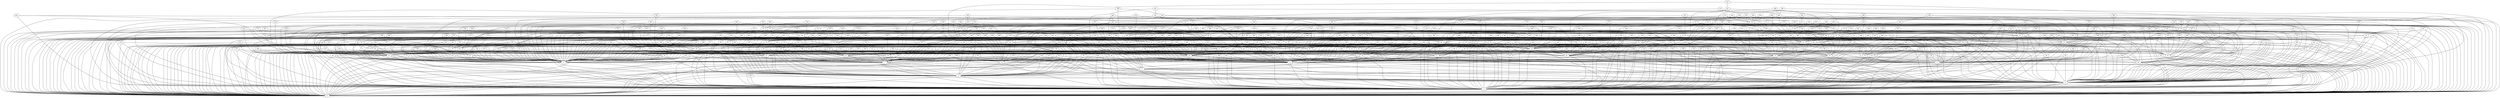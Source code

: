 /* Created by igraph 0.7.0 */
graph {
  0;
  1;
  2;
  3;
  4;
  5;
  6;
  7;
  8;
  9;
  10;
  11;
  12;
  13;
  14;
  15;
  16;
  17;
  18;
  19;
  20;
  21;
  22;
  23;
  24;
  25;
  26;
  27;
  28;
  29;
  30;
  31;
  32;
  33;
  34;
  35;
  36;
  37;
  38;
  39;
  40;
  41;
  42;
  43;
  44;
  45;
  46;
  47;
  48;
  49;
  50;
  51;
  52;
  53;
  54;
  55;
  56;
  57;
  58;
  59;
  60;
  61;
  62;
  63;
  64;
  65;
  66;
  67;
  68;
  69;
  70;
  71;
  72;
  73;
  74;
  75;
  76;
  77;
  78;
  79;
  80;
  81;
  82;
  83;
  84;
  85;
  86;
  87;
  88;
  89;
  90;
  91;
  92;
  93;
  94;
  95;
  96;
  97;
  98;
  99;
  100;
  101;
  102;
  103;
  104;
  105;
  106;
  107;
  108;
  109;
  110;
  111;
  112;
  113;
  114;
  115;
  116;
  117;
  118;
  119;
  120;
  121;
  122;
  123;
  124;
  125;
  126;
  127;
  128;
  129;
  130;
  131;
  132;
  133;
  134;
  135;
  136;
  137;
  138;
  139;
  140;
  141;
  142;
  143;
  144;
  145;
  146;
  147;
  148;
  149;
  150;
  151;
  152;
  153;
  154;
  155;
  156;
  157;
  158;
  159;
  160;
  161;
  162;
  163;
  164;
  165;
  166;
  167;
  168;
  169;
  170;
  171;
  172;
  173;
  174;
  175;
  176;
  177;
  178;
  179;
  180;
  181;
  182;
  183;
  184;
  185;
  186;
  187;
  188;
  189;
  190;
  191;
  192;
  193;
  194;
  195;
  196;
  197;
  198;
  199;
  200;
  201;
  202;
  203;
  204;
  205;
  206;
  207;
  208;
  209;
  210;
  211;
  212;
  213;
  214;
  215;
  216;
  217;
  218;
  219;
  220;
  221;
  222;
  223;
  224;
  225;
  226;
  227;
  228;
  229;
  230;
  231;
  232;
  233;
  234;
  235;
  236;
  237;
  238;
  239;
  240;
  241;
  242;
  243;
  244;
  245;
  246;
  247;
  248;
  249;
  250;
  251;
  252;
  253;
  254;
  255;
  256;
  257;
  258;
  259;
  260;
  261;
  262;
  263;
  264;
  265;
  266;
  267;
  268;
  269;
  270;
  271;
  272;
  273;
  274;
  275;
  276;
  277;
  278;
  279;
  280;
  281;
  282;
  283;
  284;
  285;
  286;
  287;
  288;
  289;
  290;
  291;
  292;
  293;
  294;
  295;
  296;
  297;
  298;
  299;
  300;
  301;
  302;
  303;
  304;
  305;
  306;
  307;
  308;
  309;
  310;
  311;
  312;
  313;
  314;
  315;
  316;
  317;
  318;
  319;
  320;
  321;
  322;
  323;
  324;
  325;
  326;
  327;
  328;
  329;
  330;
  331;
  332;
  333;
  334;
  335;
  336;
  337;
  338;
  339;
  340;
  341;
  342;
  343;
  344;
  345;
  346;
  347;
  348;
  349;
  350;
  351;
  352;
  353;
  354;
  355;
  356;
  357;
  358;
  359;
  360;
  361;
  362;
  363;
  364;
  365;
  366;
  367;
  368;
  369;
  370;
  371;
  372;
  373;
  374;
  375;
  376;
  377;
  378;
  379;
  380;
  381;
  382;
  383;
  384;
  385;
  386;
  387;
  388;
  389;
  390;
  391;
  392;
  393;
  394;
  395;
  396;
  397;
  398;
  399;
  400;
  401;
  402;
  403;
  404;
  405;
  406;
  407;
  408;
  409;
  410;
  411;
  412;
  413;
  414;
  415;
  416;
  417;
  418;
  419;
  420;
  421;
  422;
  423;
  424;
  425;
  426;
  427;
  428;
  429;
  430;
  431;
  432;
  433;
  434;
  435;
  436;
  437;
  438;
  439;
  440;
  441;
  442;
  443;
  444;
  445;
  446;
  447;
  448;
  449;
  450;
  451;
  452;
  453;
  454;
  455;
  456;
  457;
  458;
  459;
  460;
  461;
  462;
  463;
  464;
  465;
  466;
  467;
  468;
  469;
  470;
  471;
  472;
  473;
  474;
  475;
  476;
  477;
  478;
  479;
  480;
  481;
  482;
  483;
  484;
  485;
  486;
  487;
  488;
  489;
  490;
  491;
  492;
  493;
  494;
  495;
  496;
  497;
  498;
  499;

  1 -- 0;
  2 -- 0;
  3 -- 0;
  4 -- 0;
  6 -- 0;
  7 -- 0;
  8 -- 0;
  9 -- 0;
  12 -- 0;
  13 -- 0;
  14 -- 0;
  15 -- 0;
  16 -- 0;
  18 -- 0;
  20 -- 0;
  21 -- 0;
  24 -- 0;
  25 -- 0;
  28 -- 0;
  35 -- 0;
  38 -- 0;
  39 -- 0;
  40 -- 0;
  42 -- 0;
  46 -- 0;
  49 -- 0;
  51 -- 0;
  53 -- 0;
  54 -- 0;
  60 -- 0;
  67 -- 0;
  71 -- 0;
  73 -- 0;
  77 -- 0;
  81 -- 0;
  89 -- 0;
  90 -- 0;
  93 -- 0;
  94 -- 0;
  95 -- 0;
  96 -- 0;
  97 -- 0;
  99 -- 0;
  101 -- 0;
  102 -- 0;
  108 -- 0;
  109 -- 0;
  110 -- 0;
  112 -- 0;
  113 -- 0;
  114 -- 0;
  121 -- 0;
  124 -- 0;
  130 -- 0;
  132 -- 0;
  133 -- 0;
  139 -- 0;
  148 -- 0;
  149 -- 0;
  150 -- 0;
  151 -- 0;
  153 -- 0;
  155 -- 0;
  156 -- 0;
  159 -- 0;
  160 -- 0;
  165 -- 0;
  168 -- 0;
  169 -- 0;
  171 -- 0;
  177 -- 0;
  180 -- 0;
  182 -- 0;
  186 -- 0;
  188 -- 0;
  196 -- 0;
  199 -- 0;
  200 -- 0;
  202 -- 0;
  207 -- 0;
  220 -- 0;
  225 -- 0;
  226 -- 0;
  237 -- 0;
  238 -- 0;
  242 -- 0;
  247 -- 0;
  249 -- 0;
  252 -- 0;
  260 -- 0;
  262 -- 0;
  266 -- 0;
  270 -- 0;
  271 -- 0;
  272 -- 0;
  275 -- 0;
  279 -- 0;
  282 -- 0;
  283 -- 0;
  291 -- 0;
  297 -- 0;
  298 -- 0;
  299 -- 0;
  302 -- 0;
  308 -- 0;
  309 -- 0;
  310 -- 0;
  311 -- 0;
  314 -- 0;
  323 -- 0;
  326 -- 0;
  329 -- 0;
  330 -- 0;
  340 -- 0;
  342 -- 0;
  348 -- 0;
  350 -- 0;
  352 -- 0;
  360 -- 0;
  363 -- 0;
  364 -- 0;
  374 -- 0;
  377 -- 0;
  378 -- 0;
  380 -- 0;
  387 -- 0;
  394 -- 0;
  395 -- 0;
  401 -- 0;
  402 -- 0;
  403 -- 0;
  408 -- 0;
  410 -- 0;
  412 -- 0;
  413 -- 0;
  428 -- 0;
  429 -- 0;
  434 -- 0;
  435 -- 0;
  436 -- 0;
  439 -- 0;
  440 -- 0;
  448 -- 0;
  452 -- 0;
  454 -- 0;
  456 -- 0;
  470 -- 0;
  472 -- 0;
  474 -- 0;
  475 -- 0;
  493 -- 0;
  495 -- 0;
  498 -- 0;
  2 -- 1;
  3 -- 1;
  4 -- 1;
  5 -- 1;
  6 -- 1;
  8 -- 1;
  9 -- 1;
  10 -- 1;
  11 -- 1;
  12 -- 1;
  13 -- 1;
  14 -- 1;
  15 -- 1;
  16 -- 1;
  20 -- 1;
  21 -- 1;
  23 -- 1;
  24 -- 1;
  27 -- 1;
  28 -- 1;
  30 -- 1;
  32 -- 1;
  33 -- 1;
  34 -- 1;
  37 -- 1;
  39 -- 1;
  41 -- 1;
  45 -- 1;
  49 -- 1;
  50 -- 1;
  51 -- 1;
  52 -- 1;
  53 -- 1;
  54 -- 1;
  58 -- 1;
  62 -- 1;
  63 -- 1;
  64 -- 1;
  70 -- 1;
  76 -- 1;
  78 -- 1;
  83 -- 1;
  84 -- 1;
  86 -- 1;
  87 -- 1;
  90 -- 1;
  93 -- 1;
  95 -- 1;
  98 -- 1;
  106 -- 1;
  110 -- 1;
  115 -- 1;
  118 -- 1;
  121 -- 1;
  131 -- 1;
  132 -- 1;
  134 -- 1;
  135 -- 1;
  140 -- 1;
  146 -- 1;
  155 -- 1;
  157 -- 1;
  162 -- 1;
  168 -- 1;
  170 -- 1;
  178 -- 1;
  187 -- 1;
  189 -- 1;
  190 -- 1;
  193 -- 1;
  203 -- 1;
  207 -- 1;
  209 -- 1;
  210 -- 1;
  212 -- 1;
  222 -- 1;
  230 -- 1;
  235 -- 1;
  239 -- 1;
  241 -- 1;
  242 -- 1;
  243 -- 1;
  244 -- 1;
  246 -- 1;
  247 -- 1;
  253 -- 1;
  255 -- 1;
  261 -- 1;
  268 -- 1;
  273 -- 1;
  276 -- 1;
  281 -- 1;
  282 -- 1;
  286 -- 1;
  287 -- 1;
  289 -- 1;
  290 -- 1;
  295 -- 1;
  315 -- 1;
  316 -- 1;
  325 -- 1;
  328 -- 1;
  336 -- 1;
  338 -- 1;
  344 -- 1;
  349 -- 1;
  351 -- 1;
  358 -- 1;
  362 -- 1;
  368 -- 1;
  370 -- 1;
  372 -- 1;
  373 -- 1;
  377 -- 1;
  385 -- 1;
  386 -- 1;
  392 -- 1;
  400 -- 1;
  401 -- 1;
  406 -- 1;
  407 -- 1;
  420 -- 1;
  422 -- 1;
  426 -- 1;
  437 -- 1;
  443 -- 1;
  445 -- 1;
  453 -- 1;
  455 -- 1;
  459 -- 1;
  463 -- 1;
  465 -- 1;
  468 -- 1;
  481 -- 1;
  487 -- 1;
  491 -- 1;
  3 -- 2;
  4 -- 2;
  5 -- 2;
  7 -- 2;
  10 -- 2;
  11 -- 2;
  15 -- 2;
  18 -- 2;
  19 -- 2;
  22 -- 2;
  26 -- 2;
  28 -- 2;
  29 -- 2;
  30 -- 2;
  31 -- 2;
  37 -- 2;
  43 -- 2;
  44 -- 2;
  45 -- 2;
  47 -- 2;
  50 -- 2;
  52 -- 2;
  57 -- 2;
  71 -- 2;
  72 -- 2;
  77 -- 2;
  78 -- 2;
  90 -- 2;
  92 -- 2;
  103 -- 2;
  105 -- 2;
  108 -- 2;
  109 -- 2;
  114 -- 2;
  117 -- 2;
  123 -- 2;
  126 -- 2;
  131 -- 2;
  136 -- 2;
  141 -- 2;
  143 -- 2;
  147 -- 2;
  153 -- 2;
  156 -- 2;
  158 -- 2;
  159 -- 2;
  174 -- 2;
  185 -- 2;
  186 -- 2;
  192 -- 2;
  196 -- 2;
  207 -- 2;
  209 -- 2;
  211 -- 2;
  217 -- 2;
  218 -- 2;
  244 -- 2;
  256 -- 2;
  258 -- 2;
  264 -- 2;
  265 -- 2;
  270 -- 2;
  274 -- 2;
  288 -- 2;
  292 -- 2;
  299 -- 2;
  301 -- 2;
  306 -- 2;
  315 -- 2;
  317 -- 2;
  341 -- 2;
  344 -- 2;
  345 -- 2;
  362 -- 2;
  364 -- 2;
  366 -- 2;
  367 -- 2;
  371 -- 2;
  375 -- 2;
  376 -- 2;
  384 -- 2;
  399 -- 2;
  400 -- 2;
  405 -- 2;
  414 -- 2;
  417 -- 2;
  422 -- 2;
  431 -- 2;
  436 -- 2;
  447 -- 2;
  449 -- 2;
  451 -- 2;
  456 -- 2;
  458 -- 2;
  459 -- 2;
  468 -- 2;
  471 -- 2;
  477 -- 2;
  488 -- 2;
  494 -- 2;
  499 -- 2;
  12 -- 3;
  17 -- 3;
  25 -- 3;
  27 -- 3;
  36 -- 3;
  41 -- 3;
  59 -- 3;
  60 -- 3;
  62 -- 3;
  63 -- 3;
  68 -- 3;
  85 -- 3;
  88 -- 3;
  97 -- 3;
  116 -- 3;
  119 -- 3;
  133 -- 3;
  161 -- 3;
  163 -- 3;
  175 -- 3;
  194 -- 3;
  216 -- 3;
  223 -- 3;
  265 -- 3;
  280 -- 3;
  331 -- 3;
  345 -- 3;
  350 -- 3;
  351 -- 3;
  366 -- 3;
  373 -- 3;
  399 -- 3;
  402 -- 3;
  412 -- 3;
  418 -- 3;
  486 -- 3;
  496 -- 3;
  5 -- 4;
  7 -- 4;
  8 -- 4;
  14 -- 4;
  22 -- 4;
  31 -- 4;
  34 -- 4;
  42 -- 4;
  60 -- 4;
  69 -- 4;
  82 -- 4;
  100 -- 4;
  107 -- 4;
  115 -- 4;
  123 -- 4;
  129 -- 4;
  139 -- 4;
  173 -- 4;
  180 -- 4;
  201 -- 4;
  217 -- 4;
  228 -- 4;
  229 -- 4;
  241 -- 4;
  254 -- 4;
  291 -- 4;
  294 -- 4;
  306 -- 4;
  307 -- 4;
  343 -- 4;
  376 -- 4;
  382 -- 4;
  390 -- 4;
  397 -- 4;
  404 -- 4;
  406 -- 4;
  482 -- 4;
  485 -- 4;
  6 -- 5;
  9 -- 5;
  63 -- 5;
  86 -- 5;
  152 -- 5;
  194 -- 5;
  223 -- 5;
  277 -- 5;
  298 -- 5;
  365 -- 5;
  425 -- 5;
  455 -- 5;
  10 -- 6;
  13 -- 6;
  17 -- 6;
  21 -- 6;
  26 -- 6;
  27 -- 6;
  29 -- 6;
  31 -- 6;
  36 -- 6;
  37 -- 6;
  39 -- 6;
  44 -- 6;
  47 -- 6;
  48 -- 6;
  50 -- 6;
  55 -- 6;
  62 -- 6;
  64 -- 6;
  65 -- 6;
  67 -- 6;
  73 -- 6;
  74 -- 6;
  80 -- 6;
  93 -- 6;
  96 -- 6;
  113 -- 6;
  116 -- 6;
  118 -- 6;
  119 -- 6;
  125 -- 6;
  149 -- 6;
  151 -- 6;
  154 -- 6;
  160 -- 6;
  167 -- 6;
  169 -- 6;
  182 -- 6;
  183 -- 6;
  199 -- 6;
  205 -- 6;
  219 -- 6;
  222 -- 6;
  225 -- 6;
  226 -- 6;
  228 -- 6;
  229 -- 6;
  232 -- 6;
  236 -- 6;
  243 -- 6;
  248 -- 6;
  251 -- 6;
  257 -- 6;
  262 -- 6;
  263 -- 6;
  267 -- 6;
  273 -- 6;
  285 -- 6;
  289 -- 6;
  293 -- 6;
  313 -- 6;
  317 -- 6;
  319 -- 6;
  322 -- 6;
  326 -- 6;
  330 -- 6;
  333 -- 6;
  334 -- 6;
  339 -- 6;
  356 -- 6;
  361 -- 6;
  374 -- 6;
  383 -- 6;
  389 -- 6;
  393 -- 6;
  395 -- 6;
  415 -- 6;
  416 -- 6;
  424 -- 6;
  426 -- 6;
  432 -- 6;
  433 -- 6;
  437 -- 6;
  444 -- 6;
  448 -- 6;
  449 -- 6;
  460 -- 6;
  461 -- 6;
  462 -- 6;
  474 -- 6;
  478 -- 6;
  479 -- 6;
  486 -- 6;
  497 -- 6;
  498 -- 6;
  18 -- 7;
  22 -- 7;
  24 -- 7;
  32 -- 7;
  40 -- 7;
  46 -- 7;
  49 -- 7;
  56 -- 7;
  58 -- 7;
  59 -- 7;
  61 -- 7;
  66 -- 7;
  71 -- 7;
  72 -- 7;
  76 -- 7;
  82 -- 7;
  83 -- 7;
  92 -- 7;
  110 -- 7;
  135 -- 7;
  146 -- 7;
  151 -- 7;
  154 -- 7;
  191 -- 7;
  193 -- 7;
  197 -- 7;
  244 -- 7;
  254 -- 7;
  268 -- 7;
  275 -- 7;
  281 -- 7;
  292 -- 7;
  298 -- 7;
  299 -- 7;
  385 -- 7;
  437 -- 7;
  496 -- 7;
  405 -- 8;
  11 -- 9;
  19 -- 9;
  20 -- 9;
  23 -- 9;
  25 -- 9;
  34 -- 9;
  47 -- 9;
  54 -- 9;
  55 -- 9;
  61 -- 9;
  68 -- 9;
  75 -- 9;
  84 -- 9;
  85 -- 9;
  87 -- 9;
  98 -- 9;
  100 -- 9;
  103 -- 9;
  122 -- 9;
  157 -- 9;
  162 -- 9;
  163 -- 9;
  174 -- 9;
  177 -- 9;
  189 -- 9;
  202 -- 9;
  208 -- 9;
  210 -- 9;
  231 -- 9;
  240 -- 9;
  253 -- 9;
  254 -- 9;
  255 -- 9;
  277 -- 9;
  280 -- 9;
  284 -- 9;
  287 -- 9;
  296 -- 9;
  297 -- 9;
  300 -- 9;
  333 -- 9;
  357 -- 9;
  371 -- 9;
  384 -- 9;
  385 -- 9;
  423 -- 9;
  447 -- 9;
  472 -- 9;
  474 -- 9;
  475 -- 9;
  487 -- 9;
  489 -- 9;
  492 -- 9;
  493 -- 9;
  494 -- 9;
  85 -- 10;
  99 -- 10;
  129 -- 10;
  145 -- 10;
  232 -- 10;
  271 -- 10;
  316 -- 10;
  337 -- 10;
  402 -- 10;
  425 -- 10;
  451 -- 10;
  19 -- 11;
  29 -- 11;
  56 -- 11;
  98 -- 11;
  102 -- 11;
  138 -- 11;
  203 -- 11;
  268 -- 11;
  316 -- 11;
  317 -- 11;
  450 -- 11;
  469 -- 11;
  478 -- 11;
  58 -- 12;
  16 -- 13;
  38 -- 13;
  48 -- 13;
  66 -- 13;
  82 -- 13;
  107 -- 13;
  120 -- 13;
  128 -- 13;
  145 -- 13;
  209 -- 13;
  237 -- 13;
  267 -- 13;
  318 -- 13;
  355 -- 13;
  363 -- 13;
  394 -- 13;
  403 -- 13;
  415 -- 13;
  453 -- 13;
  459 -- 13;
  484 -- 13;
  30 -- 14;
  44 -- 14;
  45 -- 14;
  65 -- 14;
  122 -- 14;
  123 -- 14;
  172 -- 14;
  213 -- 14;
  234 -- 14;
  240 -- 14;
  252 -- 14;
  255 -- 14;
  266 -- 14;
  276 -- 14;
  333 -- 14;
  334 -- 14;
  343 -- 14;
  388 -- 14;
  404 -- 14;
  427 -- 14;
  104 -- 15;
  111 -- 15;
  134 -- 15;
  136 -- 15;
  143 -- 15;
  147 -- 15;
  305 -- 15;
  353 -- 15;
  367 -- 15;
  396 -- 15;
  407 -- 15;
  448 -- 15;
  17 -- 16;
  52 -- 16;
  56 -- 16;
  65 -- 16;
  81 -- 16;
  84 -- 16;
  88 -- 16;
  91 -- 16;
  92 -- 16;
  96 -- 16;
  111 -- 16;
  155 -- 16;
  158 -- 16;
  180 -- 16;
  182 -- 16;
  192 -- 16;
  203 -- 16;
  211 -- 16;
  216 -- 16;
  283 -- 16;
  310 -- 16;
  332 -- 16;
  335 -- 16;
  345 -- 16;
  364 -- 16;
  381 -- 16;
  408 -- 16;
  428 -- 16;
  444 -- 16;
  472 -- 16;
  473 -- 16;
  476 -- 16;
  493 -- 16;
  130 -- 17;
  140 -- 17;
  218 -- 17;
  318 -- 17;
  329 -- 17;
  421 -- 17;
  48 -- 18;
  61 -- 18;
  100 -- 18;
  125 -- 18;
  184 -- 18;
  197 -- 18;
  199 -- 18;
  227 -- 18;
  293 -- 18;
  303 -- 18;
  308 -- 18;
  309 -- 18;
  346 -- 18;
  348 -- 18;
  396 -- 18;
  398 -- 18;
  420 -- 18;
  435 -- 18;
  104 -- 19;
  369 -- 19;
  23 -- 20;
  26 -- 20;
  55 -- 20;
  68 -- 20;
  112 -- 20;
  133 -- 20;
  195 -- 20;
  321 -- 20;
  327 -- 20;
  415 -- 20;
  433 -- 20;
  120 -- 21;
  161 -- 21;
  170 -- 21;
  201 -- 21;
  206 -- 21;
  259 -- 21;
  400 -- 21;
  72 -- 22;
  88 -- 22;
  97 -- 22;
  116 -- 22;
  144 -- 22;
  167 -- 22;
  176 -- 22;
  183 -- 22;
  184 -- 22;
  191 -- 22;
  198 -- 22;
  208 -- 22;
  320 -- 22;
  344 -- 22;
  376 -- 22;
  478 -- 22;
  33 -- 23;
  38 -- 23;
  53 -- 23;
  105 -- 23;
  112 -- 23;
  141 -- 23;
  164 -- 23;
  186 -- 23;
  304 -- 23;
  335 -- 23;
  409 -- 23;
  131 -- 24;
  272 -- 24;
  32 -- 25;
  33 -- 25;
  35 -- 25;
  40 -- 25;
  41 -- 25;
  57 -- 25;
  87 -- 25;
  94 -- 25;
  119 -- 25;
  144 -- 25;
  148 -- 25;
  152 -- 25;
  161 -- 25;
  167 -- 25;
  168 -- 25;
  171 -- 25;
  173 -- 25;
  237 -- 25;
  305 -- 25;
  312 -- 25;
  348 -- 25;
  359 -- 25;
  372 -- 25;
  379 -- 25;
  398 -- 25;
  414 -- 25;
  419 -- 25;
  432 -- 25;
  440 -- 25;
  442 -- 25;
  462 -- 25;
  463 -- 25;
  492 -- 25;
  495 -- 25;
  86 -- 26;
  115 -- 26;
  117 -- 26;
  172 -- 26;
  309 -- 26;
  464 -- 26;
  35 -- 27;
  101 -- 27;
  392 -- 27;
  396 -- 27;
  443 -- 27;
  36 -- 28;
  42 -- 28;
  126 -- 28;
  129 -- 28;
  130 -- 28;
  135 -- 28;
  227 -- 28;
  289 -- 28;
  417 -- 28;
  432 -- 28;
  435 -- 28;
  456 -- 28;
  477 -- 28;
  160 -- 29;
  286 -- 29;
  374 -- 29;
  375 -- 29;
  429 -- 29;
  103 -- 30;
  142 -- 30;
  361 -- 30;
  446 -- 30;
  43 -- 31;
  79 -- 31;
  94 -- 31;
  101 -- 31;
  141 -- 31;
  181 -- 31;
  200 -- 31;
  212 -- 31;
  221 -- 31;
  315 -- 31;
  377 -- 31;
  409 -- 31;
  413 -- 31;
  419 -- 31;
  428 -- 31;
  458 -- 31;
  464 -- 31;
  465 -- 31;
  467 -- 31;
  483 -- 31;
  492 -- 31;
  102 -- 32;
  229 -- 32;
  469 -- 32;
  46 -- 33;
  132 -- 33;
  162 -- 33;
  246 -- 33;
  250 -- 33;
  284 -- 33;
  51 -- 34;
  191 -- 34;
  233 -- 34;
  300 -- 34;
  347 -- 34;
  485 -- 34;
  43 -- 35;
  79 -- 35;
  220 -- 35;
  267 -- 35;
  325 -- 35;
  59 -- 37;
  104 -- 37;
  113 -- 37;
  134 -- 37;
  138 -- 37;
  159 -- 37;
  176 -- 37;
  195 -- 37;
  200 -- 37;
  206 -- 37;
  212 -- 37;
  214 -- 37;
  239 -- 37;
  263 -- 37;
  269 -- 37;
  288 -- 37;
  301 -- 37;
  441 -- 37;
  455 -- 37;
  169 -- 38;
  234 -- 38;
  125 -- 39;
  394 -- 39;
  484 -- 40;
  67 -- 41;
  70 -- 41;
  105 -- 41;
  165 -- 41;
  166 -- 41;
  387 -- 41;
  499 -- 41;
  75 -- 43;
  83 -- 43;
  99 -- 43;
  111 -- 43;
  185 -- 43;
  269 -- 43;
  373 -- 43;
  461 -- 43;
  480 -- 43;
  495 -- 43;
  416 -- 44;
  140 -- 45;
  181 -- 45;
  70 -- 46;
  74 -- 46;
  213 -- 46;
  356 -- 50;
  380 -- 50;
  189 -- 51;
  296 -- 51;
  411 -- 51;
  460 -- 51;
  76 -- 52;
  126 -- 52;
  147 -- 52;
  236 -- 52;
  238 -- 52;
  301 -- 52;
  313 -- 52;
  354 -- 52;
  356 -- 52;
  378 -- 52;
  449 -- 52;
  57 -- 53;
  69 -- 53;
  74 -- 53;
  78 -- 53;
  80 -- 53;
  178 -- 53;
  198 -- 53;
  227 -- 53;
  263 -- 53;
  281 -- 53;
  335 -- 53;
  360 -- 53;
  423 -- 53;
  465 -- 53;
  466 -- 53;
  235 -- 54;
  69 -- 55;
  365 -- 56;
  445 -- 56;
  152 -- 57;
  233 -- 57;
  288 -- 57;
  328 -- 57;
  353 -- 57;
  64 -- 58;
  181 -- 58;
  282 -- 58;
  349 -- 58;
  80 -- 59;
  106 -- 60;
  204 -- 61;
  66 -- 62;
  73 -- 62;
  75 -- 62;
  77 -- 62;
  95 -- 62;
  149 -- 62;
  150 -- 62;
  177 -- 62;
  192 -- 62;
  205 -- 62;
  217 -- 62;
  245 -- 62;
  260 -- 62;
  272 -- 62;
  292 -- 62;
  304 -- 62;
  322 -- 62;
  362 -- 62;
  399 -- 62;
  412 -- 62;
  419 -- 62;
  429 -- 62;
  439 -- 62;
  444 -- 62;
  445 -- 62;
  483 -- 62;
  486 -- 62;
  183 -- 63;
  278 -- 63;
  331 -- 63;
  446 -- 63;
  499 -- 63;
  173 -- 64;
  469 -- 64;
  484 -- 64;
  136 -- 65;
  190 -- 65;
  215 -- 65;
  260 -- 65;
  293 -- 65;
  386 -- 65;
  164 -- 66;
  277 -- 66;
  360 -- 66;
  245 -- 67;
  436 -- 67;
  442 -- 67;
  81 -- 68;
  89 -- 68;
  106 -- 68;
  128 -- 68;
  250 -- 68;
  262 -- 68;
  276 -- 68;
  278 -- 68;
  302 -- 68;
  339 -- 68;
  354 -- 68;
  391 -- 68;
  411 -- 68;
  457 -- 68;
  480 -- 68;
  79 -- 69;
  220 -- 69;
  332 -- 69;
  336 -- 69;
  489 -- 69;
  175 -- 70;
  403 -- 71;
  164 -- 74;
  179 -- 74;
  355 -- 74;
  107 -- 76;
  127 -- 76;
  382 -- 76;
  430 -- 76;
  446 -- 76;
  482 -- 76;
  91 -- 77;
  153 -- 78;
  270 -- 78;
  481 -- 78;
  187 -- 79;
  369 -- 79;
  393 -- 79;
  477 -- 79;
  485 -- 79;
  108 -- 80;
  468 -- 80;
  470 -- 80;
  143 -- 81;
  363 -- 81;
  144 -- 82;
  157 -- 82;
  166 -- 82;
  249 -- 82;
  257 -- 82;
  271 -- 82;
  286 -- 82;
  297 -- 82;
  308 -- 82;
  327 -- 82;
  331 -- 82;
  91 -- 84;
  145 -- 84;
  389 -- 84;
  398 -- 84;
  251 -- 85;
  264 -- 85;
  366 -- 86;
  379 -- 86;
  381 -- 86;
  383 -- 86;
  417 -- 86;
  430 -- 86;
  438 -- 86;
  452 -- 86;
  461 -- 86;
  89 -- 87;
  121 -- 87;
  122 -- 87;
  323 -- 87;
  325 -- 87;
  355 -- 87;
  175 -- 89;
  187 -- 89;
  466 -- 90;
  424 -- 91;
  128 -- 92;
  150 -- 92;
  156 -- 92;
  205 -- 92;
  324 -- 92;
  228 -- 93;
  283 -- 93;
  284 -- 93;
  494 -- 93;
  124 -- 94;
  383 -- 94;
  452 -- 94;
  174 -- 96;
  214 -- 96;
  235 -- 96;
  466 -- 96;
  198 -- 98;
  222 -- 98;
  245 -- 98;
  117 -- 99;
  118 -- 99;
  120 -- 99;
  124 -- 99;
  142 -- 99;
  231 -- 99;
  261 -- 99;
  312 -- 99;
  342 -- 99;
  358 -- 99;
  368 -- 99;
  261 -- 100;
  165 -- 101;
  313 -- 101;
  346 -- 101;
  357 -- 101;
  401 -- 101;
  410 -- 101;
  109 -- 102;
  114 -- 102;
  137 -- 102;
  194 -- 102;
  285 -- 102;
  338 -- 102;
  424 -- 102;
  127 -- 103;
  163 -- 103;
  202 -- 104;
  442 -- 104;
  230 -- 105;
  257 -- 105;
  438 -- 105;
  295 -- 108;
  137 -- 110;
  224 -- 110;
  248 -- 110;
  252 -- 110;
  259 -- 110;
  269 -- 110;
  322 -- 110;
  479 -- 110;
  139 -- 111;
  296 -- 111;
  462 -- 111;
  142 -- 112;
  154 -- 112;
  188 -- 112;
  213 -- 112;
  219 -- 112;
  224 -- 112;
  226 -- 112;
  251 -- 112;
  258 -- 112;
  330 -- 112;
  367 -- 112;
  410 -- 112;
  431 -- 112;
  434 -- 112;
  481 -- 112;
  490 -- 112;
  215 -- 113;
  290 -- 113;
  300 -- 113;
  127 -- 114;
  193 -- 114;
  242 -- 114;
  457 -- 114;
  138 -- 116;
  236 -- 117;
  137 -- 118;
  215 -- 118;
  190 -- 119;
  305 -- 119;
  409 -- 119;
  211 -- 120;
  310 -- 120;
  337 -- 120;
  378 -- 120;
  439 -- 120;
  463 -- 120;
  246 -- 121;
  346 -- 121;
  338 -- 122;
  170 -- 126;
  303 -- 126;
  232 -- 127;
  265 -- 127;
  454 -- 127;
  166 -- 129;
  184 -- 130;
  241 -- 132;
  314 -- 132;
  387 -- 132;
  391 -- 132;
  327 -- 133;
  148 -- 134;
  178 -- 134;
  287 -- 134;
  294 -- 134;
  370 -- 134;
  176 -- 135;
  216 -- 135;
  430 -- 135;
  447 -- 136;
  188 -- 137;
  146 -- 139;
  223 -- 139;
  388 -- 140;
  201 -- 141;
  320 -- 143;
  440 -- 144;
  206 -- 145;
  319 -- 145;
  342 -- 145;
  418 -- 145;
  454 -- 145;
  482 -- 145;
  487 -- 147;
  221 -- 148;
  234 -- 148;
  278 -- 148;
  302 -- 148;
  384 -- 148;
  420 -- 148;
  259 -- 149;
  320 -- 149;
  371 -- 149;
  464 -- 149;
  171 -- 150;
  179 -- 150;
  253 -- 150;
  279 -- 150;
  349 -- 150;
  304 -- 151;
  321 -- 151;
  397 -- 151;
  433 -- 151;
  311 -- 154;
  158 -- 157;
  280 -- 157;
  328 -- 157;
  196 -- 159;
  334 -- 159;
  427 -- 159;
  208 -- 160;
  172 -- 162;
  195 -- 162;
  256 -- 162;
  359 -- 162;
  450 -- 162;
  197 -- 163;
  214 -- 163;
  221 -- 163;
  258 -- 163;
  266 -- 163;
  306 -- 163;
  343 -- 163;
  441 -- 163;
  204 -- 165;
  210 -- 169;
  307 -- 169;
  179 -- 170;
  185 -- 170;
  243 -- 170;
  324 -- 170;
  350 -- 170;
  405 -- 170;
  458 -- 170;
  491 -- 170;
  295 -- 171;
  416 -- 171;
  497 -- 173;
  341 -- 174;
  372 -- 174;
  291 -- 177;
  240 -- 181;
  393 -- 181;
  365 -- 182;
  249 -- 187;
  264 -- 187;
  239 -- 189;
  224 -- 190;
  225 -- 190;
  231 -- 190;
  413 -- 190;
  421 -- 192;
  357 -- 195;
  418 -- 197;
  250 -- 198;
  204 -- 200;
  307 -- 200;
  352 -- 200;
  279 -- 201;
  219 -- 202;
  451 -- 202;
  218 -- 206;
  275 -- 206;
  311 -- 206;
  314 -- 208;
  324 -- 211;
  453 -- 211;
  230 -- 213;
  370 -- 213;
  390 -- 213;
  476 -- 213;
  247 -- 214;
  479 -- 214;
  392 -- 216;
  273 -- 218;
  290 -- 218;
  319 -- 218;
  321 -- 218;
  425 -- 218;
  434 -- 218;
  347 -- 219;
  341 -- 223;
  450 -- 223;
  233 -- 227;
  294 -- 227;
  471 -- 227;
  354 -- 230;
  358 -- 230;
  496 -- 232;
  256 -- 235;
  238 -- 236;
  274 -- 237;
  443 -- 237;
  421 -- 238;
  426 -- 239;
  489 -- 239;
  248 -- 240;
  391 -- 240;
  404 -- 253;
  406 -- 253;
  332 -- 256;
  285 -- 257;
  411 -- 258;
  390 -- 260;
  326 -- 261;
  382 -- 261;
  381 -- 262;
  397 -- 262;
  457 -- 262;
  483 -- 262;
  312 -- 264;
  340 -- 264;
  488 -- 264;
  379 -- 266;
  274 -- 267;
  359 -- 267;
  369 -- 269;
  475 -- 269;
  490 -- 269;
  303 -- 275;
  339 -- 279;
  388 -- 281;
  431 -- 282;
  467 -- 282;
  352 -- 284;
  386 -- 284;
  438 -- 284;
  347 -- 289;
  395 -- 296;
  414 -- 296;
  329 -- 304;
  441 -- 305;
  361 -- 306;
  422 -- 306;
  318 -- 308;
  336 -- 309;
  491 -- 309;
  460 -- 313;
  323 -- 316;
  353 -- 316;
  423 -- 321;
  476 -- 325;
  471 -- 331;
  340 -- 332;
  337 -- 333;
  467 -- 334;
  351 -- 346;
  408 -- 346;
  380 -- 347;
  473 -- 353;
  490 -- 353;
  497 -- 353;
  389 -- 354;
  368 -- 363;
  375 -- 364;
  407 -- 375;
  488 -- 381;
  473 -- 386;
  470 -- 395;
  480 -- 412;
  427 -- 421;
  498 -- 464;
}
